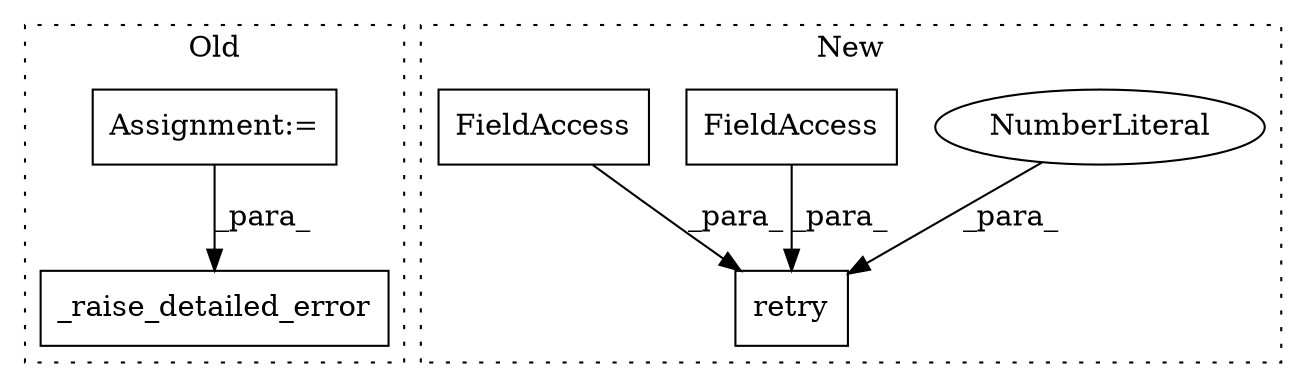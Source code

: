 digraph G {
subgraph cluster0 {
1 [label="_raise_detailed_error" a="32" s="5027,5056" l="22,1" shape="box"];
6 [label="Assignment:=" a="7" s="4928" l="1" shape="box"];
label = "Old";
style="dotted";
}
subgraph cluster1 {
2 [label="retry" a="32" s="5208,5241" l="6,1" shape="box"];
3 [label="NumberLiteral" a="34" s="5227" l="2" shape="ellipse"];
4 [label="FieldAccess" a="22" s="5230" l="11" shape="box"];
5 [label="FieldAccess" a="22" s="5214" l="12" shape="box"];
label = "New";
style="dotted";
}
3 -> 2 [label="_para_"];
4 -> 2 [label="_para_"];
5 -> 2 [label="_para_"];
6 -> 1 [label="_para_"];
}